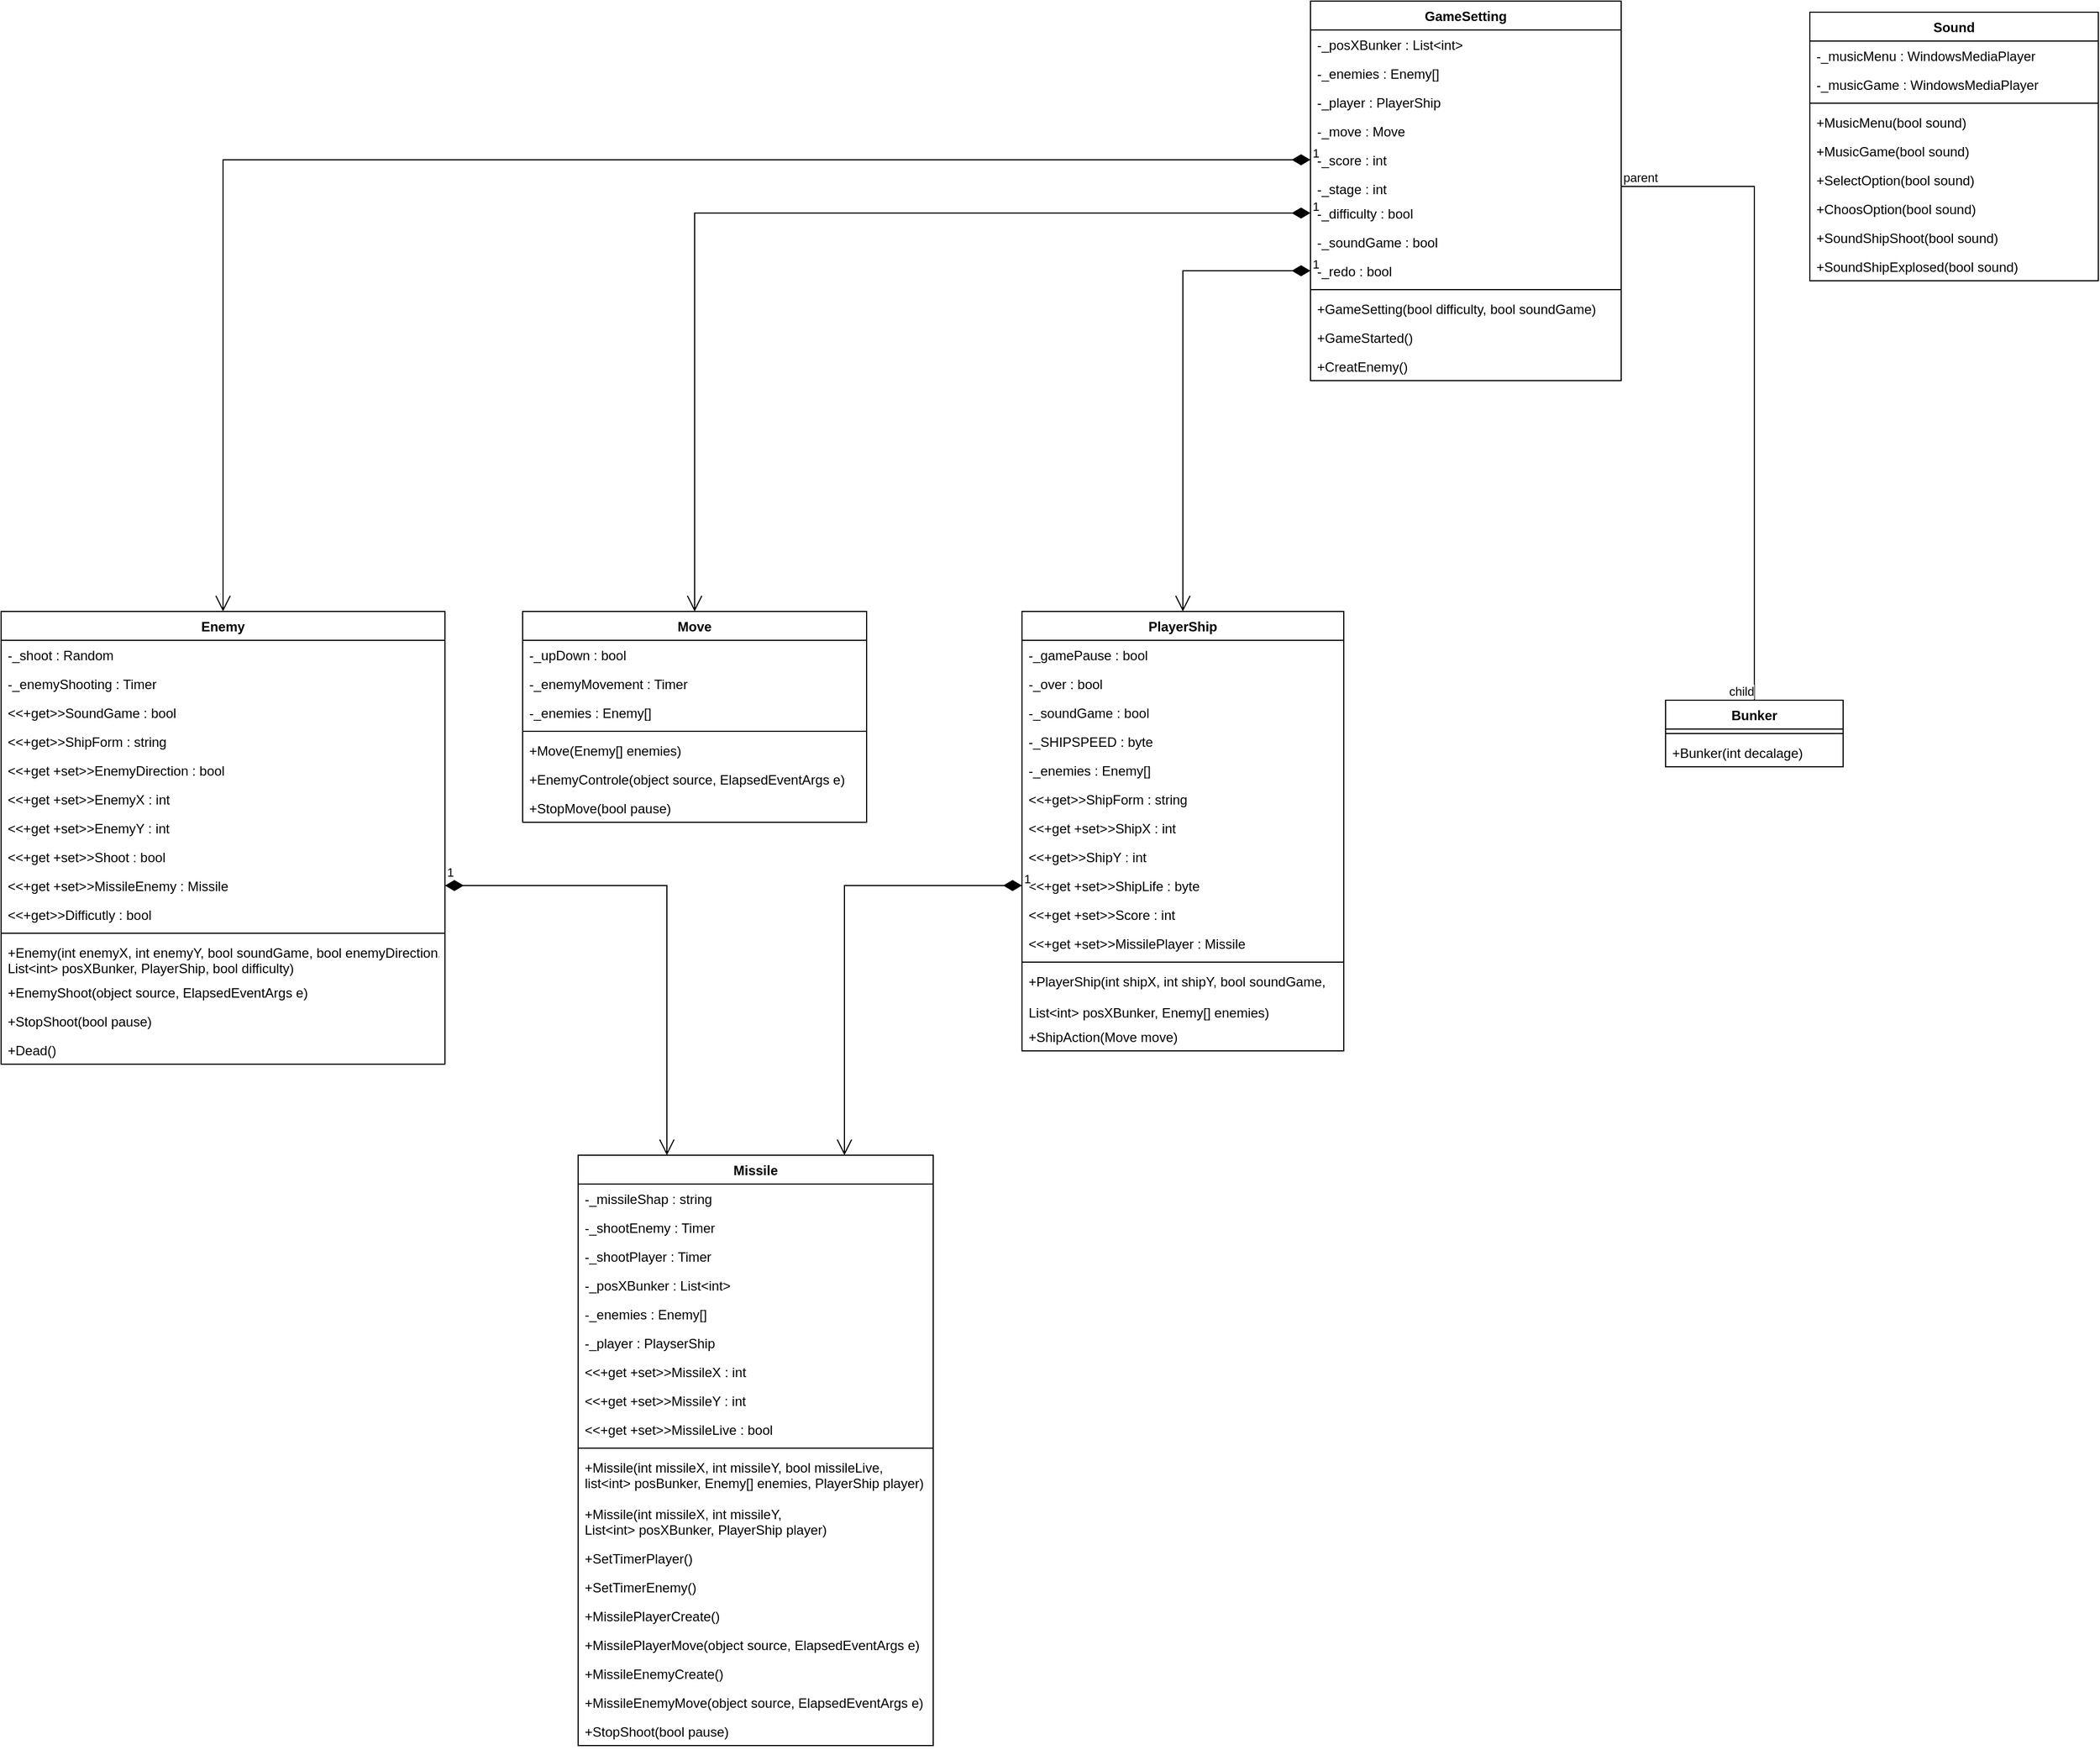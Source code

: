 <mxfile version="16.0.0" type="device"><diagram name="Page 1" id="Page-1"><mxGraphModel dx="3633" dy="1880" grid="1" gridSize="10" guides="1" tooltips="1" connect="1" arrows="1" fold="1" page="1" pageScale="1" pageWidth="827" pageHeight="1169" math="0" shadow="0"><root><mxCell id="0"/><mxCell id="1" value="Lien" parent="0"/><mxCell id="A7-PtgPAKXOx5cU7qKoV-119" value="GameSetting" style="swimlane;fontStyle=1;align=center;verticalAlign=top;childLayout=stackLayout;horizontal=1;startSize=26;horizontalStack=0;resizeParent=1;resizeParentMax=0;resizeLast=0;collapsible=1;marginBottom=0;" vertex="1" parent="1"><mxGeometry x="1960" y="280" width="280" height="342" as="geometry"/></mxCell><mxCell id="A7-PtgPAKXOx5cU7qKoV-128" value="-_posXBunker : List&lt;int&gt;&#xA;" style="text;strokeColor=none;fillColor=none;align=left;verticalAlign=top;spacingLeft=4;spacingRight=4;overflow=hidden;rotatable=0;points=[[0,0.5],[1,0.5]];portConstraint=eastwest;" vertex="1" parent="A7-PtgPAKXOx5cU7qKoV-119"><mxGeometry y="26" width="280" height="26" as="geometry"/></mxCell><mxCell id="A7-PtgPAKXOx5cU7qKoV-125" value="-_enemies : Enemy[]&#xA;" style="text;strokeColor=none;fillColor=none;align=left;verticalAlign=top;spacingLeft=4;spacingRight=4;overflow=hidden;rotatable=0;points=[[0,0.5],[1,0.5]];portConstraint=eastwest;" vertex="1" parent="A7-PtgPAKXOx5cU7qKoV-119"><mxGeometry y="52" width="280" height="26" as="geometry"/></mxCell><mxCell id="A7-PtgPAKXOx5cU7qKoV-129" value="-_player : PlayerShip&#xA;" style="text;strokeColor=none;fillColor=none;align=left;verticalAlign=top;spacingLeft=4;spacingRight=4;overflow=hidden;rotatable=0;points=[[0,0.5],[1,0.5]];portConstraint=eastwest;" vertex="1" parent="A7-PtgPAKXOx5cU7qKoV-119"><mxGeometry y="78" width="280" height="26" as="geometry"/></mxCell><mxCell id="A7-PtgPAKXOx5cU7qKoV-130" value="-_move : Move" style="text;strokeColor=none;fillColor=none;align=left;verticalAlign=top;spacingLeft=4;spacingRight=4;overflow=hidden;rotatable=0;points=[[0,0.5],[1,0.5]];portConstraint=eastwest;" vertex="1" parent="A7-PtgPAKXOx5cU7qKoV-119"><mxGeometry y="104" width="280" height="26" as="geometry"/></mxCell><mxCell id="A7-PtgPAKXOx5cU7qKoV-127" value="-_score : int&#xA;" style="text;strokeColor=none;fillColor=none;align=left;verticalAlign=top;spacingLeft=4;spacingRight=4;overflow=hidden;rotatable=0;points=[[0,0.5],[1,0.5]];portConstraint=eastwest;" vertex="1" parent="A7-PtgPAKXOx5cU7qKoV-119"><mxGeometry y="130" width="280" height="26" as="geometry"/></mxCell><mxCell id="A7-PtgPAKXOx5cU7qKoV-126" value="-_stage : int&#xA;" style="text;strokeColor=none;fillColor=none;align=left;verticalAlign=top;spacingLeft=4;spacingRight=4;overflow=hidden;rotatable=0;points=[[0,0.5],[1,0.5]];portConstraint=eastwest;" vertex="1" parent="A7-PtgPAKXOx5cU7qKoV-119"><mxGeometry y="156" width="280" height="22" as="geometry"/></mxCell><mxCell id="A7-PtgPAKXOx5cU7qKoV-120" value="-_difficulty : bool&#xA;" style="text;strokeColor=none;fillColor=none;align=left;verticalAlign=top;spacingLeft=4;spacingRight=4;overflow=hidden;rotatable=0;points=[[0,0.5],[1,0.5]];portConstraint=eastwest;" vertex="1" parent="A7-PtgPAKXOx5cU7qKoV-119"><mxGeometry y="178" width="280" height="26" as="geometry"/></mxCell><mxCell id="A7-PtgPAKXOx5cU7qKoV-123" value="-_soundGame : bool&#xA;" style="text;strokeColor=none;fillColor=none;align=left;verticalAlign=top;spacingLeft=4;spacingRight=4;overflow=hidden;rotatable=0;points=[[0,0.5],[1,0.5]];portConstraint=eastwest;" vertex="1" parent="A7-PtgPAKXOx5cU7qKoV-119"><mxGeometry y="204" width="280" height="26" as="geometry"/></mxCell><mxCell id="A7-PtgPAKXOx5cU7qKoV-124" value="-_redo : bool&#xA;" style="text;strokeColor=none;fillColor=none;align=left;verticalAlign=top;spacingLeft=4;spacingRight=4;overflow=hidden;rotatable=0;points=[[0,0.5],[1,0.5]];portConstraint=eastwest;" vertex="1" parent="A7-PtgPAKXOx5cU7qKoV-119"><mxGeometry y="230" width="280" height="26" as="geometry"/></mxCell><mxCell id="A7-PtgPAKXOx5cU7qKoV-121" value="" style="line;strokeWidth=1;fillColor=none;align=left;verticalAlign=middle;spacingTop=-1;spacingLeft=3;spacingRight=3;rotatable=0;labelPosition=right;points=[];portConstraint=eastwest;" vertex="1" parent="A7-PtgPAKXOx5cU7qKoV-119"><mxGeometry y="256" width="280" height="8" as="geometry"/></mxCell><mxCell id="A7-PtgPAKXOx5cU7qKoV-132" value="+GameSetting(bool difficulty, bool soundGame)" style="text;strokeColor=none;fillColor=none;align=left;verticalAlign=top;spacingLeft=4;spacingRight=4;overflow=hidden;rotatable=0;points=[[0,0.5],[1,0.5]];portConstraint=eastwest;" vertex="1" parent="A7-PtgPAKXOx5cU7qKoV-119"><mxGeometry y="264" width="280" height="26" as="geometry"/></mxCell><mxCell id="A7-PtgPAKXOx5cU7qKoV-122" value="+GameStarted()&#xA;" style="text;strokeColor=none;fillColor=none;align=left;verticalAlign=top;spacingLeft=4;spacingRight=4;overflow=hidden;rotatable=0;points=[[0,0.5],[1,0.5]];portConstraint=eastwest;" vertex="1" parent="A7-PtgPAKXOx5cU7qKoV-119"><mxGeometry y="290" width="280" height="26" as="geometry"/></mxCell><mxCell id="A7-PtgPAKXOx5cU7qKoV-134" value="+CreatEnemy()&#xA;" style="text;strokeColor=none;fillColor=none;align=left;verticalAlign=top;spacingLeft=4;spacingRight=4;overflow=hidden;rotatable=0;points=[[0,0.5],[1,0.5]];portConstraint=eastwest;" vertex="1" parent="A7-PtgPAKXOx5cU7qKoV-119"><mxGeometry y="316" width="280" height="26" as="geometry"/></mxCell><mxCell id="A7-PtgPAKXOx5cU7qKoV-135" value="Sound&#xA;" style="swimlane;fontStyle=1;align=center;verticalAlign=top;childLayout=stackLayout;horizontal=1;startSize=26;horizontalStack=0;resizeParent=1;resizeParentMax=0;resizeLast=0;collapsible=1;marginBottom=0;" vertex="1" parent="1"><mxGeometry x="2410" y="290" width="260" height="242" as="geometry"/></mxCell><mxCell id="A7-PtgPAKXOx5cU7qKoV-136" value="-_musicMenu : WindowsMediaPlayer" style="text;strokeColor=none;fillColor=none;align=left;verticalAlign=top;spacingLeft=4;spacingRight=4;overflow=hidden;rotatable=0;points=[[0,0.5],[1,0.5]];portConstraint=eastwest;" vertex="1" parent="A7-PtgPAKXOx5cU7qKoV-135"><mxGeometry y="26" width="260" height="26" as="geometry"/></mxCell><mxCell id="A7-PtgPAKXOx5cU7qKoV-141" value="-_musicGame : WindowsMediaPlayer" style="text;strokeColor=none;fillColor=none;align=left;verticalAlign=top;spacingLeft=4;spacingRight=4;overflow=hidden;rotatable=0;points=[[0,0.5],[1,0.5]];portConstraint=eastwest;" vertex="1" parent="A7-PtgPAKXOx5cU7qKoV-135"><mxGeometry y="52" width="260" height="26" as="geometry"/></mxCell><mxCell id="A7-PtgPAKXOx5cU7qKoV-137" value="" style="line;strokeWidth=1;fillColor=none;align=left;verticalAlign=middle;spacingTop=-1;spacingLeft=3;spacingRight=3;rotatable=0;labelPosition=right;points=[];portConstraint=eastwest;" vertex="1" parent="A7-PtgPAKXOx5cU7qKoV-135"><mxGeometry y="78" width="260" height="8" as="geometry"/></mxCell><mxCell id="A7-PtgPAKXOx5cU7qKoV-140" value="+MusicMenu(bool sound)&#xA;" style="text;strokeColor=none;fillColor=none;align=left;verticalAlign=top;spacingLeft=4;spacingRight=4;overflow=hidden;rotatable=0;points=[[0,0.5],[1,0.5]];portConstraint=eastwest;" vertex="1" parent="A7-PtgPAKXOx5cU7qKoV-135"><mxGeometry y="86" width="260" height="26" as="geometry"/></mxCell><mxCell id="A7-PtgPAKXOx5cU7qKoV-142" value="+MusicGame(bool sound)" style="text;strokeColor=none;fillColor=none;align=left;verticalAlign=top;spacingLeft=4;spacingRight=4;overflow=hidden;rotatable=0;points=[[0,0.5],[1,0.5]];portConstraint=eastwest;" vertex="1" parent="A7-PtgPAKXOx5cU7qKoV-135"><mxGeometry y="112" width="260" height="26" as="geometry"/></mxCell><mxCell id="A7-PtgPAKXOx5cU7qKoV-143" value="+SelectOption(bool sound)" style="text;strokeColor=none;fillColor=none;align=left;verticalAlign=top;spacingLeft=4;spacingRight=4;overflow=hidden;rotatable=0;points=[[0,0.5],[1,0.5]];portConstraint=eastwest;" vertex="1" parent="A7-PtgPAKXOx5cU7qKoV-135"><mxGeometry y="138" width="260" height="26" as="geometry"/></mxCell><mxCell id="A7-PtgPAKXOx5cU7qKoV-144" value="+ChoosOption(bool sound)" style="text;strokeColor=none;fillColor=none;align=left;verticalAlign=top;spacingLeft=4;spacingRight=4;overflow=hidden;rotatable=0;points=[[0,0.5],[1,0.5]];portConstraint=eastwest;" vertex="1" parent="A7-PtgPAKXOx5cU7qKoV-135"><mxGeometry y="164" width="260" height="26" as="geometry"/></mxCell><mxCell id="A7-PtgPAKXOx5cU7qKoV-145" value="+SoundShipShoot(bool sound)&#xA;" style="text;strokeColor=none;fillColor=none;align=left;verticalAlign=top;spacingLeft=4;spacingRight=4;overflow=hidden;rotatable=0;points=[[0,0.5],[1,0.5]];portConstraint=eastwest;" vertex="1" parent="A7-PtgPAKXOx5cU7qKoV-135"><mxGeometry y="190" width="260" height="26" as="geometry"/></mxCell><mxCell id="A7-PtgPAKXOx5cU7qKoV-138" value="+SoundShipExplosed(bool sound)" style="text;strokeColor=none;fillColor=none;align=left;verticalAlign=top;spacingLeft=4;spacingRight=4;overflow=hidden;rotatable=0;points=[[0,0.5],[1,0.5]];portConstraint=eastwest;" vertex="1" parent="A7-PtgPAKXOx5cU7qKoV-135"><mxGeometry y="216" width="260" height="26" as="geometry"/></mxCell><mxCell id="A7-PtgPAKXOx5cU7qKoV-147" value="Bunker&#xA;" style="swimlane;fontStyle=1;align=center;verticalAlign=top;childLayout=stackLayout;horizontal=1;startSize=26;horizontalStack=0;resizeParent=1;resizeParentMax=0;resizeLast=0;collapsible=1;marginBottom=0;" vertex="1" parent="1"><mxGeometry x="2280" y="910" width="160" height="60" as="geometry"/></mxCell><mxCell id="A7-PtgPAKXOx5cU7qKoV-149" value="" style="line;strokeWidth=1;fillColor=none;align=left;verticalAlign=middle;spacingTop=-1;spacingLeft=3;spacingRight=3;rotatable=0;labelPosition=right;points=[];portConstraint=eastwest;" vertex="1" parent="A7-PtgPAKXOx5cU7qKoV-147"><mxGeometry y="26" width="160" height="8" as="geometry"/></mxCell><mxCell id="A7-PtgPAKXOx5cU7qKoV-150" value="+Bunker(int decalage)&#xA;" style="text;strokeColor=none;fillColor=none;align=left;verticalAlign=top;spacingLeft=4;spacingRight=4;overflow=hidden;rotatable=0;points=[[0,0.5],[1,0.5]];portConstraint=eastwest;" vertex="1" parent="A7-PtgPAKXOx5cU7qKoV-147"><mxGeometry y="34" width="160" height="26" as="geometry"/></mxCell><mxCell id="A7-PtgPAKXOx5cU7qKoV-151" value="Enemy&#xA;" style="swimlane;fontStyle=1;align=center;verticalAlign=top;childLayout=stackLayout;horizontal=1;startSize=26;horizontalStack=0;resizeParent=1;resizeParentMax=0;resizeLast=0;collapsible=1;marginBottom=0;" vertex="1" parent="1"><mxGeometry x="780" y="830" width="400" height="408" as="geometry"/></mxCell><mxCell id="A7-PtgPAKXOx5cU7qKoV-152" value="-_shoot : Random&#xA;" style="text;strokeColor=none;fillColor=none;align=left;verticalAlign=top;spacingLeft=4;spacingRight=4;overflow=hidden;rotatable=0;points=[[0,0.5],[1,0.5]];portConstraint=eastwest;" vertex="1" parent="A7-PtgPAKXOx5cU7qKoV-151"><mxGeometry y="26" width="400" height="26" as="geometry"/></mxCell><mxCell id="A7-PtgPAKXOx5cU7qKoV-161" value="-_enemyShooting : Timer&#xA;" style="text;strokeColor=none;fillColor=none;align=left;verticalAlign=top;spacingLeft=4;spacingRight=4;overflow=hidden;rotatable=0;points=[[0,0.5],[1,0.5]];portConstraint=eastwest;" vertex="1" parent="A7-PtgPAKXOx5cU7qKoV-151"><mxGeometry y="52" width="400" height="26" as="geometry"/></mxCell><mxCell id="A7-PtgPAKXOx5cU7qKoV-155" value="&lt;&lt;+get&gt;&gt;SoundGame : bool&#xA;" style="text;strokeColor=none;fillColor=none;align=left;verticalAlign=top;spacingLeft=4;spacingRight=4;overflow=hidden;rotatable=0;points=[[0,0.5],[1,0.5]];portConstraint=eastwest;" vertex="1" parent="A7-PtgPAKXOx5cU7qKoV-151"><mxGeometry y="78" width="400" height="26" as="geometry"/></mxCell><mxCell id="A7-PtgPAKXOx5cU7qKoV-158" value="&lt;&lt;+get&gt;&gt;ShipForm : string" style="text;strokeColor=none;fillColor=none;align=left;verticalAlign=top;spacingLeft=4;spacingRight=4;overflow=hidden;rotatable=0;points=[[0,0.5],[1,0.5]];portConstraint=eastwest;" vertex="1" parent="A7-PtgPAKXOx5cU7qKoV-151"><mxGeometry y="104" width="400" height="26" as="geometry"/></mxCell><mxCell id="A7-PtgPAKXOx5cU7qKoV-159" value="&lt;&lt;+get +set&gt;&gt;EnemyDirection : bool" style="text;strokeColor=none;fillColor=none;align=left;verticalAlign=top;spacingLeft=4;spacingRight=4;overflow=hidden;rotatable=0;points=[[0,0.5],[1,0.5]];portConstraint=eastwest;" vertex="1" parent="A7-PtgPAKXOx5cU7qKoV-151"><mxGeometry y="130" width="400" height="26" as="geometry"/></mxCell><mxCell id="A7-PtgPAKXOx5cU7qKoV-156" value="&lt;&lt;+get +set&gt;&gt;EnemyX : int" style="text;strokeColor=none;fillColor=none;align=left;verticalAlign=top;spacingLeft=4;spacingRight=4;overflow=hidden;rotatable=0;points=[[0,0.5],[1,0.5]];portConstraint=eastwest;" vertex="1" parent="A7-PtgPAKXOx5cU7qKoV-151"><mxGeometry y="156" width="400" height="26" as="geometry"/></mxCell><mxCell id="A7-PtgPAKXOx5cU7qKoV-160" value="&lt;&lt;+get +set&gt;&gt;EnemyY : int" style="text;strokeColor=none;fillColor=none;align=left;verticalAlign=top;spacingLeft=4;spacingRight=4;overflow=hidden;rotatable=0;points=[[0,0.5],[1,0.5]];portConstraint=eastwest;" vertex="1" parent="A7-PtgPAKXOx5cU7qKoV-151"><mxGeometry y="182" width="400" height="26" as="geometry"/></mxCell><mxCell id="A7-PtgPAKXOx5cU7qKoV-157" value="&lt;&lt;+get +set&gt;&gt;Shoot : bool" style="text;strokeColor=none;fillColor=none;align=left;verticalAlign=top;spacingLeft=4;spacingRight=4;overflow=hidden;rotatable=0;points=[[0,0.5],[1,0.5]];portConstraint=eastwest;" vertex="1" parent="A7-PtgPAKXOx5cU7qKoV-151"><mxGeometry y="208" width="400" height="26" as="geometry"/></mxCell><mxCell id="A7-PtgPAKXOx5cU7qKoV-163" value="&lt;&lt;+get +set&gt;&gt;MissileEnemy : Missile" style="text;strokeColor=none;fillColor=none;align=left;verticalAlign=top;spacingLeft=4;spacingRight=4;overflow=hidden;rotatable=0;points=[[0,0.5],[1,0.5]];portConstraint=eastwest;" vertex="1" parent="A7-PtgPAKXOx5cU7qKoV-151"><mxGeometry y="234" width="400" height="26" as="geometry"/></mxCell><mxCell id="A7-PtgPAKXOx5cU7qKoV-162" value="&lt;&lt;+get&gt;&gt;Difficutly : bool" style="text;strokeColor=none;fillColor=none;align=left;verticalAlign=top;spacingLeft=4;spacingRight=4;overflow=hidden;rotatable=0;points=[[0,0.5],[1,0.5]];portConstraint=eastwest;" vertex="1" parent="A7-PtgPAKXOx5cU7qKoV-151"><mxGeometry y="260" width="400" height="26" as="geometry"/></mxCell><mxCell id="A7-PtgPAKXOx5cU7qKoV-153" value="" style="line;strokeWidth=1;fillColor=none;align=left;verticalAlign=middle;spacingTop=-1;spacingLeft=3;spacingRight=3;rotatable=0;labelPosition=right;points=[];portConstraint=eastwest;" vertex="1" parent="A7-PtgPAKXOx5cU7qKoV-151"><mxGeometry y="286" width="400" height="8" as="geometry"/></mxCell><mxCell id="A7-PtgPAKXOx5cU7qKoV-164" value="+Enemy(int enemyX, int enemyY, bool soundGame, bool enemyDirection,&#xA; List&lt;int&gt; posXBunker, PlayerShip, bool difficulty)&#xA;" style="text;strokeColor=none;fillColor=none;align=left;verticalAlign=top;spacingLeft=4;spacingRight=4;overflow=hidden;rotatable=0;points=[[0,0.5],[1,0.5]];portConstraint=eastwest;" vertex="1" parent="A7-PtgPAKXOx5cU7qKoV-151"><mxGeometry y="294" width="400" height="36" as="geometry"/></mxCell><mxCell id="A7-PtgPAKXOx5cU7qKoV-165" value="+EnemyShoot(object source, ElapsedEventArgs e)&#xA;" style="text;strokeColor=none;fillColor=none;align=left;verticalAlign=top;spacingLeft=4;spacingRight=4;overflow=hidden;rotatable=0;points=[[0,0.5],[1,0.5]];portConstraint=eastwest;" vertex="1" parent="A7-PtgPAKXOx5cU7qKoV-151"><mxGeometry y="330" width="400" height="26" as="geometry"/></mxCell><mxCell id="A7-PtgPAKXOx5cU7qKoV-166" value="+StopShoot(bool pause)&#xA;" style="text;strokeColor=none;fillColor=none;align=left;verticalAlign=top;spacingLeft=4;spacingRight=4;overflow=hidden;rotatable=0;points=[[0,0.5],[1,0.5]];portConstraint=eastwest;" vertex="1" parent="A7-PtgPAKXOx5cU7qKoV-151"><mxGeometry y="356" width="400" height="26" as="geometry"/></mxCell><mxCell id="A7-PtgPAKXOx5cU7qKoV-154" value="+Dead()&#xA;" style="text;strokeColor=none;fillColor=none;align=left;verticalAlign=top;spacingLeft=4;spacingRight=4;overflow=hidden;rotatable=0;points=[[0,0.5],[1,0.5]];portConstraint=eastwest;" vertex="1" parent="A7-PtgPAKXOx5cU7qKoV-151"><mxGeometry y="382" width="400" height="26" as="geometry"/></mxCell><mxCell id="A7-PtgPAKXOx5cU7qKoV-167" value="PlayerShip&#xA;" style="swimlane;fontStyle=1;align=center;verticalAlign=top;childLayout=stackLayout;horizontal=1;startSize=26;horizontalStack=0;resizeParent=1;resizeParentMax=0;resizeLast=0;collapsible=1;marginBottom=0;" vertex="1" parent="1"><mxGeometry x="1700" y="830" width="290" height="396" as="geometry"/></mxCell><mxCell id="A7-PtgPAKXOx5cU7qKoV-168" value="-_gamePause : bool&#xA;" style="text;strokeColor=none;fillColor=none;align=left;verticalAlign=top;spacingLeft=4;spacingRight=4;overflow=hidden;rotatable=0;points=[[0,0.5],[1,0.5]];portConstraint=eastwest;" vertex="1" parent="A7-PtgPAKXOx5cU7qKoV-167"><mxGeometry y="26" width="290" height="26" as="geometry"/></mxCell><mxCell id="A7-PtgPAKXOx5cU7qKoV-174" value="-_over : bool&#xA;" style="text;strokeColor=none;fillColor=none;align=left;verticalAlign=top;spacingLeft=4;spacingRight=4;overflow=hidden;rotatable=0;points=[[0,0.5],[1,0.5]];portConstraint=eastwest;" vertex="1" parent="A7-PtgPAKXOx5cU7qKoV-167"><mxGeometry y="52" width="290" height="26" as="geometry"/></mxCell><mxCell id="A7-PtgPAKXOx5cU7qKoV-172" value="-_soundGame : bool&#xA;" style="text;strokeColor=none;fillColor=none;align=left;verticalAlign=top;spacingLeft=4;spacingRight=4;overflow=hidden;rotatable=0;points=[[0,0.5],[1,0.5]];portConstraint=eastwest;" vertex="1" parent="A7-PtgPAKXOx5cU7qKoV-167"><mxGeometry y="78" width="290" height="26" as="geometry"/></mxCell><mxCell id="A7-PtgPAKXOx5cU7qKoV-171" value="-_SHIPSPEED : byte&#xA;" style="text;strokeColor=none;fillColor=none;align=left;verticalAlign=top;spacingLeft=4;spacingRight=4;overflow=hidden;rotatable=0;points=[[0,0.5],[1,0.5]];portConstraint=eastwest;" vertex="1" parent="A7-PtgPAKXOx5cU7qKoV-167"><mxGeometry y="104" width="290" height="26" as="geometry"/></mxCell><mxCell id="A7-PtgPAKXOx5cU7qKoV-175" value="-_enemies : Enemy[]&#xA;" style="text;strokeColor=none;fillColor=none;align=left;verticalAlign=top;spacingLeft=4;spacingRight=4;overflow=hidden;rotatable=0;points=[[0,0.5],[1,0.5]];portConstraint=eastwest;" vertex="1" parent="A7-PtgPAKXOx5cU7qKoV-167"><mxGeometry y="130" width="290" height="26" as="geometry"/></mxCell><mxCell id="A7-PtgPAKXOx5cU7qKoV-178" value="&lt;&lt;+get&gt;&gt;ShipForm : string&#xA;" style="text;strokeColor=none;fillColor=none;align=left;verticalAlign=top;spacingLeft=4;spacingRight=4;overflow=hidden;rotatable=0;points=[[0,0.5],[1,0.5]];portConstraint=eastwest;" vertex="1" parent="A7-PtgPAKXOx5cU7qKoV-167"><mxGeometry y="156" width="290" height="26" as="geometry"/></mxCell><mxCell id="A7-PtgPAKXOx5cU7qKoV-179" value="&lt;&lt;+get +set&gt;&gt;ShipX : int" style="text;strokeColor=none;fillColor=none;align=left;verticalAlign=top;spacingLeft=4;spacingRight=4;overflow=hidden;rotatable=0;points=[[0,0.5],[1,0.5]];portConstraint=eastwest;" vertex="1" parent="A7-PtgPAKXOx5cU7qKoV-167"><mxGeometry y="182" width="290" height="26" as="geometry"/></mxCell><mxCell id="A7-PtgPAKXOx5cU7qKoV-180" value="&lt;&lt;+get&gt;&gt;ShipY : int" style="text;strokeColor=none;fillColor=none;align=left;verticalAlign=top;spacingLeft=4;spacingRight=4;overflow=hidden;rotatable=0;points=[[0,0.5],[1,0.5]];portConstraint=eastwest;" vertex="1" parent="A7-PtgPAKXOx5cU7qKoV-167"><mxGeometry y="208" width="290" height="26" as="geometry"/></mxCell><mxCell id="A7-PtgPAKXOx5cU7qKoV-176" value="&lt;&lt;+get +set&gt;&gt;ShipLife : byte" style="text;strokeColor=none;fillColor=none;align=left;verticalAlign=top;spacingLeft=4;spacingRight=4;overflow=hidden;rotatable=0;points=[[0,0.5],[1,0.5]];portConstraint=eastwest;" vertex="1" parent="A7-PtgPAKXOx5cU7qKoV-167"><mxGeometry y="234" width="290" height="26" as="geometry"/></mxCell><mxCell id="A7-PtgPAKXOx5cU7qKoV-177" value="&lt;&lt;+get +set&gt;&gt;Score : int" style="text;strokeColor=none;fillColor=none;align=left;verticalAlign=top;spacingLeft=4;spacingRight=4;overflow=hidden;rotatable=0;points=[[0,0.5],[1,0.5]];portConstraint=eastwest;" vertex="1" parent="A7-PtgPAKXOx5cU7qKoV-167"><mxGeometry y="260" width="290" height="26" as="geometry"/></mxCell><mxCell id="A7-PtgPAKXOx5cU7qKoV-173" value="&lt;&lt;+get +set&gt;&gt;MissilePlayer : Missile" style="text;strokeColor=none;fillColor=none;align=left;verticalAlign=top;spacingLeft=4;spacingRight=4;overflow=hidden;rotatable=0;points=[[0,0.5],[1,0.5]];portConstraint=eastwest;" vertex="1" parent="A7-PtgPAKXOx5cU7qKoV-167"><mxGeometry y="286" width="290" height="26" as="geometry"/></mxCell><mxCell id="A7-PtgPAKXOx5cU7qKoV-169" value="" style="line;strokeWidth=1;fillColor=none;align=left;verticalAlign=middle;spacingTop=-1;spacingLeft=3;spacingRight=3;rotatable=0;labelPosition=right;points=[];portConstraint=eastwest;" vertex="1" parent="A7-PtgPAKXOx5cU7qKoV-167"><mxGeometry y="312" width="290" height="8" as="geometry"/></mxCell><mxCell id="A7-PtgPAKXOx5cU7qKoV-181" value="+PlayerShip(int shipX, int shipY, bool soundGame, &#xA;&#xA;List&lt;int&gt; posXBunker, Enemy[] enemies)&#xA;" style="text;strokeColor=none;fillColor=none;align=left;verticalAlign=top;spacingLeft=4;spacingRight=4;overflow=hidden;rotatable=0;points=[[0,0.5],[1,0.5]];portConstraint=eastwest;" vertex="1" parent="A7-PtgPAKXOx5cU7qKoV-167"><mxGeometry y="320" width="290" height="50" as="geometry"/></mxCell><mxCell id="A7-PtgPAKXOx5cU7qKoV-170" value="+ShipAction(Move move)&#xA;" style="text;strokeColor=none;fillColor=none;align=left;verticalAlign=top;spacingLeft=4;spacingRight=4;overflow=hidden;rotatable=0;points=[[0,0.5],[1,0.5]];portConstraint=eastwest;" vertex="1" parent="A7-PtgPAKXOx5cU7qKoV-167"><mxGeometry y="370" width="290" height="26" as="geometry"/></mxCell><mxCell id="A7-PtgPAKXOx5cU7qKoV-182" value="Move&#xA;" style="swimlane;fontStyle=1;align=center;verticalAlign=top;childLayout=stackLayout;horizontal=1;startSize=26;horizontalStack=0;resizeParent=1;resizeParentMax=0;resizeLast=0;collapsible=1;marginBottom=0;" vertex="1" parent="1"><mxGeometry x="1250" y="830" width="310" height="190" as="geometry"/></mxCell><mxCell id="A7-PtgPAKXOx5cU7qKoV-187" value="-_upDown : bool&#xA;" style="text;strokeColor=none;fillColor=none;align=left;verticalAlign=top;spacingLeft=4;spacingRight=4;overflow=hidden;rotatable=0;points=[[0,0.5],[1,0.5]];portConstraint=eastwest;" vertex="1" parent="A7-PtgPAKXOx5cU7qKoV-182"><mxGeometry y="26" width="310" height="26" as="geometry"/></mxCell><mxCell id="A7-PtgPAKXOx5cU7qKoV-186" value="-_enemyMovement : Timer&#xA;" style="text;strokeColor=none;fillColor=none;align=left;verticalAlign=top;spacingLeft=4;spacingRight=4;overflow=hidden;rotatable=0;points=[[0,0.5],[1,0.5]];portConstraint=eastwest;" vertex="1" parent="A7-PtgPAKXOx5cU7qKoV-182"><mxGeometry y="52" width="310" height="26" as="geometry"/></mxCell><mxCell id="A7-PtgPAKXOx5cU7qKoV-183" value="-_enemies : Enemy[]&#xA;" style="text;strokeColor=none;fillColor=none;align=left;verticalAlign=top;spacingLeft=4;spacingRight=4;overflow=hidden;rotatable=0;points=[[0,0.5],[1,0.5]];portConstraint=eastwest;" vertex="1" parent="A7-PtgPAKXOx5cU7qKoV-182"><mxGeometry y="78" width="310" height="26" as="geometry"/></mxCell><mxCell id="A7-PtgPAKXOx5cU7qKoV-184" value="" style="line;strokeWidth=1;fillColor=none;align=left;verticalAlign=middle;spacingTop=-1;spacingLeft=3;spacingRight=3;rotatable=0;labelPosition=right;points=[];portConstraint=eastwest;" vertex="1" parent="A7-PtgPAKXOx5cU7qKoV-182"><mxGeometry y="104" width="310" height="8" as="geometry"/></mxCell><mxCell id="A7-PtgPAKXOx5cU7qKoV-189" value="+Move(Enemy[] enemies)&#xA;" style="text;strokeColor=none;fillColor=none;align=left;verticalAlign=top;spacingLeft=4;spacingRight=4;overflow=hidden;rotatable=0;points=[[0,0.5],[1,0.5]];portConstraint=eastwest;" vertex="1" parent="A7-PtgPAKXOx5cU7qKoV-182"><mxGeometry y="112" width="310" height="26" as="geometry"/></mxCell><mxCell id="A7-PtgPAKXOx5cU7qKoV-188" value="+EnemyControle(object source, ElapsedEventArgs e)&#xA;" style="text;strokeColor=none;fillColor=none;align=left;verticalAlign=top;spacingLeft=4;spacingRight=4;overflow=hidden;rotatable=0;points=[[0,0.5],[1,0.5]];portConstraint=eastwest;" vertex="1" parent="A7-PtgPAKXOx5cU7qKoV-182"><mxGeometry y="138" width="310" height="26" as="geometry"/></mxCell><mxCell id="A7-PtgPAKXOx5cU7qKoV-185" value="+StopMove(bool pause)&#xA;" style="text;strokeColor=none;fillColor=none;align=left;verticalAlign=top;spacingLeft=4;spacingRight=4;overflow=hidden;rotatable=0;points=[[0,0.5],[1,0.5]];portConstraint=eastwest;" vertex="1" parent="A7-PtgPAKXOx5cU7qKoV-182"><mxGeometry y="164" width="310" height="26" as="geometry"/></mxCell><mxCell id="A7-PtgPAKXOx5cU7qKoV-190" value="Missile&#xA;" style="swimlane;fontStyle=1;align=center;verticalAlign=top;childLayout=stackLayout;horizontal=1;startSize=26;horizontalStack=0;resizeParent=1;resizeParentMax=0;resizeLast=0;collapsible=1;marginBottom=0;" vertex="1" parent="1"><mxGeometry x="1300" y="1320" width="320" height="532" as="geometry"/></mxCell><mxCell id="A7-PtgPAKXOx5cU7qKoV-191" value="-_missileShap : string&#xA;" style="text;strokeColor=none;fillColor=none;align=left;verticalAlign=top;spacingLeft=4;spacingRight=4;overflow=hidden;rotatable=0;points=[[0,0.5],[1,0.5]];portConstraint=eastwest;" vertex="1" parent="A7-PtgPAKXOx5cU7qKoV-190"><mxGeometry y="26" width="320" height="26" as="geometry"/></mxCell><mxCell id="A7-PtgPAKXOx5cU7qKoV-198" value="-_shootEnemy : Timer&#xA;" style="text;strokeColor=none;fillColor=none;align=left;verticalAlign=top;spacingLeft=4;spacingRight=4;overflow=hidden;rotatable=0;points=[[0,0.5],[1,0.5]];portConstraint=eastwest;" vertex="1" parent="A7-PtgPAKXOx5cU7qKoV-190"><mxGeometry y="52" width="320" height="26" as="geometry"/></mxCell><mxCell id="A7-PtgPAKXOx5cU7qKoV-194" value="-_shootPlayer : Timer&#xA;" style="text;strokeColor=none;fillColor=none;align=left;verticalAlign=top;spacingLeft=4;spacingRight=4;overflow=hidden;rotatable=0;points=[[0,0.5],[1,0.5]];portConstraint=eastwest;" vertex="1" parent="A7-PtgPAKXOx5cU7qKoV-190"><mxGeometry y="78" width="320" height="26" as="geometry"/></mxCell><mxCell id="A7-PtgPAKXOx5cU7qKoV-195" value="-_posXBunker : List&lt;int&gt;&#xA;" style="text;strokeColor=none;fillColor=none;align=left;verticalAlign=top;spacingLeft=4;spacingRight=4;overflow=hidden;rotatable=0;points=[[0,0.5],[1,0.5]];portConstraint=eastwest;" vertex="1" parent="A7-PtgPAKXOx5cU7qKoV-190"><mxGeometry y="104" width="320" height="26" as="geometry"/></mxCell><mxCell id="A7-PtgPAKXOx5cU7qKoV-196" value="-_enemies : Enemy[]&#xA;" style="text;strokeColor=none;fillColor=none;align=left;verticalAlign=top;spacingLeft=4;spacingRight=4;overflow=hidden;rotatable=0;points=[[0,0.5],[1,0.5]];portConstraint=eastwest;" vertex="1" parent="A7-PtgPAKXOx5cU7qKoV-190"><mxGeometry y="130" width="320" height="26" as="geometry"/></mxCell><mxCell id="A7-PtgPAKXOx5cU7qKoV-197" value="-_player : PlayserShip&#xA;" style="text;strokeColor=none;fillColor=none;align=left;verticalAlign=top;spacingLeft=4;spacingRight=4;overflow=hidden;rotatable=0;points=[[0,0.5],[1,0.5]];portConstraint=eastwest;" vertex="1" parent="A7-PtgPAKXOx5cU7qKoV-190"><mxGeometry y="156" width="320" height="26" as="geometry"/></mxCell><mxCell id="A7-PtgPAKXOx5cU7qKoV-200" value="&lt;&lt;+get +set&gt;&gt;MissileX : int&#xA;" style="text;strokeColor=none;fillColor=none;align=left;verticalAlign=top;spacingLeft=4;spacingRight=4;overflow=hidden;rotatable=0;points=[[0,0.5],[1,0.5]];portConstraint=eastwest;" vertex="1" parent="A7-PtgPAKXOx5cU7qKoV-190"><mxGeometry y="182" width="320" height="26" as="geometry"/></mxCell><mxCell id="A7-PtgPAKXOx5cU7qKoV-199" value="&lt;&lt;+get +set&gt;&gt;MissileY : int&#xA;" style="text;strokeColor=none;fillColor=none;align=left;verticalAlign=top;spacingLeft=4;spacingRight=4;overflow=hidden;rotatable=0;points=[[0,0.5],[1,0.5]];portConstraint=eastwest;" vertex="1" parent="A7-PtgPAKXOx5cU7qKoV-190"><mxGeometry y="208" width="320" height="26" as="geometry"/></mxCell><mxCell id="A7-PtgPAKXOx5cU7qKoV-201" value="&lt;&lt;+get +set&gt;&gt;MissileLive : bool&#xA;" style="text;strokeColor=none;fillColor=none;align=left;verticalAlign=top;spacingLeft=4;spacingRight=4;overflow=hidden;rotatable=0;points=[[0,0.5],[1,0.5]];portConstraint=eastwest;" vertex="1" parent="A7-PtgPAKXOx5cU7qKoV-190"><mxGeometry y="234" width="320" height="26" as="geometry"/></mxCell><mxCell id="A7-PtgPAKXOx5cU7qKoV-192" value="" style="line;strokeWidth=1;fillColor=none;align=left;verticalAlign=middle;spacingTop=-1;spacingLeft=3;spacingRight=3;rotatable=0;labelPosition=right;points=[];portConstraint=eastwest;" vertex="1" parent="A7-PtgPAKXOx5cU7qKoV-190"><mxGeometry y="260" width="320" height="8" as="geometry"/></mxCell><mxCell id="A7-PtgPAKXOx5cU7qKoV-206" value="+Missile(int missileX, int missileY, bool missileLive, &#xA;list&lt;int&gt; posBunker, Enemy[] enemies, PlayerShip player)" style="text;strokeColor=none;fillColor=none;align=left;verticalAlign=top;spacingLeft=4;spacingRight=4;overflow=hidden;rotatable=0;points=[[0,0.5],[1,0.5]];portConstraint=eastwest;" vertex="1" parent="A7-PtgPAKXOx5cU7qKoV-190"><mxGeometry y="268" width="320" height="42" as="geometry"/></mxCell><mxCell id="A7-PtgPAKXOx5cU7qKoV-203" value="+Missile(int missileX, int missileY,&#xA;List&lt;int&gt; posXBunker, PlayerShip player)&#xA;" style="text;strokeColor=none;fillColor=none;align=left;verticalAlign=top;spacingLeft=4;spacingRight=4;overflow=hidden;rotatable=0;points=[[0,0.5],[1,0.5]];portConstraint=eastwest;" vertex="1" parent="A7-PtgPAKXOx5cU7qKoV-190"><mxGeometry y="310" width="320" height="40" as="geometry"/></mxCell><mxCell id="A7-PtgPAKXOx5cU7qKoV-204" value="+SetTimerPlayer()&#xA;" style="text;strokeColor=none;fillColor=none;align=left;verticalAlign=top;spacingLeft=4;spacingRight=4;overflow=hidden;rotatable=0;points=[[0,0.5],[1,0.5]];portConstraint=eastwest;" vertex="1" parent="A7-PtgPAKXOx5cU7qKoV-190"><mxGeometry y="350" width="320" height="26" as="geometry"/></mxCell><mxCell id="A7-PtgPAKXOx5cU7qKoV-205" value="+SetTimerEnemy()&#xA;" style="text;strokeColor=none;fillColor=none;align=left;verticalAlign=top;spacingLeft=4;spacingRight=4;overflow=hidden;rotatable=0;points=[[0,0.5],[1,0.5]];portConstraint=eastwest;" vertex="1" parent="A7-PtgPAKXOx5cU7qKoV-190"><mxGeometry y="376" width="320" height="26" as="geometry"/></mxCell><mxCell id="A7-PtgPAKXOx5cU7qKoV-209" value="+MissilePlayerCreate()&#xA;" style="text;strokeColor=none;fillColor=none;align=left;verticalAlign=top;spacingLeft=4;spacingRight=4;overflow=hidden;rotatable=0;points=[[0,0.5],[1,0.5]];portConstraint=eastwest;" vertex="1" parent="A7-PtgPAKXOx5cU7qKoV-190"><mxGeometry y="402" width="320" height="26" as="geometry"/></mxCell><mxCell id="A7-PtgPAKXOx5cU7qKoV-207" value="+MissilePlayerMove(object source, ElapsedEventArgs e)&#xA;" style="text;strokeColor=none;fillColor=none;align=left;verticalAlign=top;spacingLeft=4;spacingRight=4;overflow=hidden;rotatable=0;points=[[0,0.5],[1,0.5]];portConstraint=eastwest;" vertex="1" parent="A7-PtgPAKXOx5cU7qKoV-190"><mxGeometry y="428" width="320" height="26" as="geometry"/></mxCell><mxCell id="A7-PtgPAKXOx5cU7qKoV-210" value="+MissileEnemyCreate()&#xA;" style="text;strokeColor=none;fillColor=none;align=left;verticalAlign=top;spacingLeft=4;spacingRight=4;overflow=hidden;rotatable=0;points=[[0,0.5],[1,0.5]];portConstraint=eastwest;" vertex="1" parent="A7-PtgPAKXOx5cU7qKoV-190"><mxGeometry y="454" width="320" height="26" as="geometry"/></mxCell><mxCell id="A7-PtgPAKXOx5cU7qKoV-208" value="+MissileEnemyMove(object source, ElapsedEventArgs e)&#xA;" style="text;strokeColor=none;fillColor=none;align=left;verticalAlign=top;spacingLeft=4;spacingRight=4;overflow=hidden;rotatable=0;points=[[0,0.5],[1,0.5]];portConstraint=eastwest;" vertex="1" parent="A7-PtgPAKXOx5cU7qKoV-190"><mxGeometry y="480" width="320" height="26" as="geometry"/></mxCell><mxCell id="A7-PtgPAKXOx5cU7qKoV-193" value="+StopShoot(bool pause)&#xA;" style="text;strokeColor=none;fillColor=none;align=left;verticalAlign=top;spacingLeft=4;spacingRight=4;overflow=hidden;rotatable=0;points=[[0,0.5],[1,0.5]];portConstraint=eastwest;" vertex="1" parent="A7-PtgPAKXOx5cU7qKoV-190"><mxGeometry y="506" width="320" height="26" as="geometry"/></mxCell><mxCell id="A7-PtgPAKXOx5cU7qKoV-212" value="1" style="endArrow=open;html=1;endSize=12;startArrow=diamondThin;startSize=14;startFill=1;edgeStyle=orthogonalEdgeStyle;align=left;verticalAlign=bottom;rounded=0;entryX=0.5;entryY=0;entryDx=0;entryDy=0;exitX=0;exitY=0.5;exitDx=0;exitDy=0;" edge="1" parent="1" source="A7-PtgPAKXOx5cU7qKoV-127" target="A7-PtgPAKXOx5cU7qKoV-151"><mxGeometry x="-1" y="3" relative="1" as="geometry"><mxPoint x="1810" y="930" as="sourcePoint"/><mxPoint x="1970" y="930" as="targetPoint"/></mxGeometry></mxCell><mxCell id="A7-PtgPAKXOx5cU7qKoV-213" value="1" style="endArrow=open;html=1;endSize=12;startArrow=diamondThin;startSize=14;startFill=1;edgeStyle=orthogonalEdgeStyle;align=left;verticalAlign=bottom;rounded=0;entryX=0.5;entryY=0;entryDx=0;entryDy=0;exitX=0;exitY=0.5;exitDx=0;exitDy=0;" edge="1" parent="1" source="A7-PtgPAKXOx5cU7qKoV-124" target="A7-PtgPAKXOx5cU7qKoV-167"><mxGeometry x="-1" y="3" relative="1" as="geometry"><mxPoint x="1930" y="560" as="sourcePoint"/><mxPoint x="1790" y="750" as="targetPoint"/></mxGeometry></mxCell><mxCell id="A7-PtgPAKXOx5cU7qKoV-214" value="" style="endArrow=none;html=1;edgeStyle=orthogonalEdgeStyle;rounded=0;exitX=1;exitY=0.5;exitDx=0;exitDy=0;entryX=0.5;entryY=0;entryDx=0;entryDy=0;" edge="1" parent="1" source="A7-PtgPAKXOx5cU7qKoV-126" target="A7-PtgPAKXOx5cU7qKoV-147"><mxGeometry relative="1" as="geometry"><mxPoint x="2160" y="680" as="sourcePoint"/><mxPoint x="2320" y="680" as="targetPoint"/></mxGeometry></mxCell><mxCell id="A7-PtgPAKXOx5cU7qKoV-215" value="parent" style="edgeLabel;resizable=0;html=1;align=left;verticalAlign=bottom;" connectable="0" vertex="1" parent="A7-PtgPAKXOx5cU7qKoV-214"><mxGeometry x="-1" relative="1" as="geometry"/></mxCell><mxCell id="A7-PtgPAKXOx5cU7qKoV-216" value="child" style="edgeLabel;resizable=0;html=1;align=right;verticalAlign=bottom;" connectable="0" vertex="1" parent="A7-PtgPAKXOx5cU7qKoV-214"><mxGeometry x="1" relative="1" as="geometry"/></mxCell><mxCell id="A7-PtgPAKXOx5cU7qKoV-217" value="1" style="endArrow=open;html=1;endSize=12;startArrow=diamondThin;startSize=14;startFill=1;edgeStyle=orthogonalEdgeStyle;align=left;verticalAlign=bottom;rounded=0;exitX=0;exitY=0.5;exitDx=0;exitDy=0;entryX=0.5;entryY=0;entryDx=0;entryDy=0;" edge="1" parent="1" source="A7-PtgPAKXOx5cU7qKoV-120" target="A7-PtgPAKXOx5cU7qKoV-182"><mxGeometry x="-1" y="3" relative="1" as="geometry"><mxPoint x="1600" y="890" as="sourcePoint"/><mxPoint x="1760" y="890" as="targetPoint"/></mxGeometry></mxCell><mxCell id="A7-PtgPAKXOx5cU7qKoV-219" value="1" style="endArrow=open;html=1;endSize=12;startArrow=diamondThin;startSize=14;startFill=1;edgeStyle=orthogonalEdgeStyle;align=left;verticalAlign=bottom;rounded=0;entryX=0.75;entryY=0;entryDx=0;entryDy=0;exitX=0;exitY=0.5;exitDx=0;exitDy=0;" edge="1" parent="1" source="A7-PtgPAKXOx5cU7qKoV-176" target="A7-PtgPAKXOx5cU7qKoV-190"><mxGeometry x="-1" y="3" relative="1" as="geometry"><mxPoint x="1620" y="1120" as="sourcePoint"/><mxPoint x="1760" y="1290" as="targetPoint"/></mxGeometry></mxCell><mxCell id="A7-PtgPAKXOx5cU7qKoV-220" value="1" style="endArrow=open;html=1;endSize=12;startArrow=diamondThin;startSize=14;startFill=1;edgeStyle=orthogonalEdgeStyle;align=left;verticalAlign=bottom;rounded=0;exitX=1;exitY=0.5;exitDx=0;exitDy=0;entryX=0.25;entryY=0;entryDx=0;entryDy=0;" edge="1" parent="1" source="A7-PtgPAKXOx5cU7qKoV-163" target="A7-PtgPAKXOx5cU7qKoV-190"><mxGeometry x="-1" y="3" relative="1" as="geometry"><mxPoint x="1600" y="1290" as="sourcePoint"/><mxPoint x="1760" y="1290" as="targetPoint"/></mxGeometry></mxCell></root></mxGraphModel></diagram></mxfile>